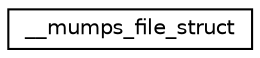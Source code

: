 digraph "Graphical Class Hierarchy"
{
  edge [fontname="Helvetica",fontsize="10",labelfontname="Helvetica",labelfontsize="10"];
  node [fontname="Helvetica",fontsize="10",shape=record];
  rankdir="LR";
  Node1 [label="__mumps_file_struct",height=0.2,width=0.4,color="black", fillcolor="white", style="filled",URL="$struct____mumps__file__struct.html"];
}
